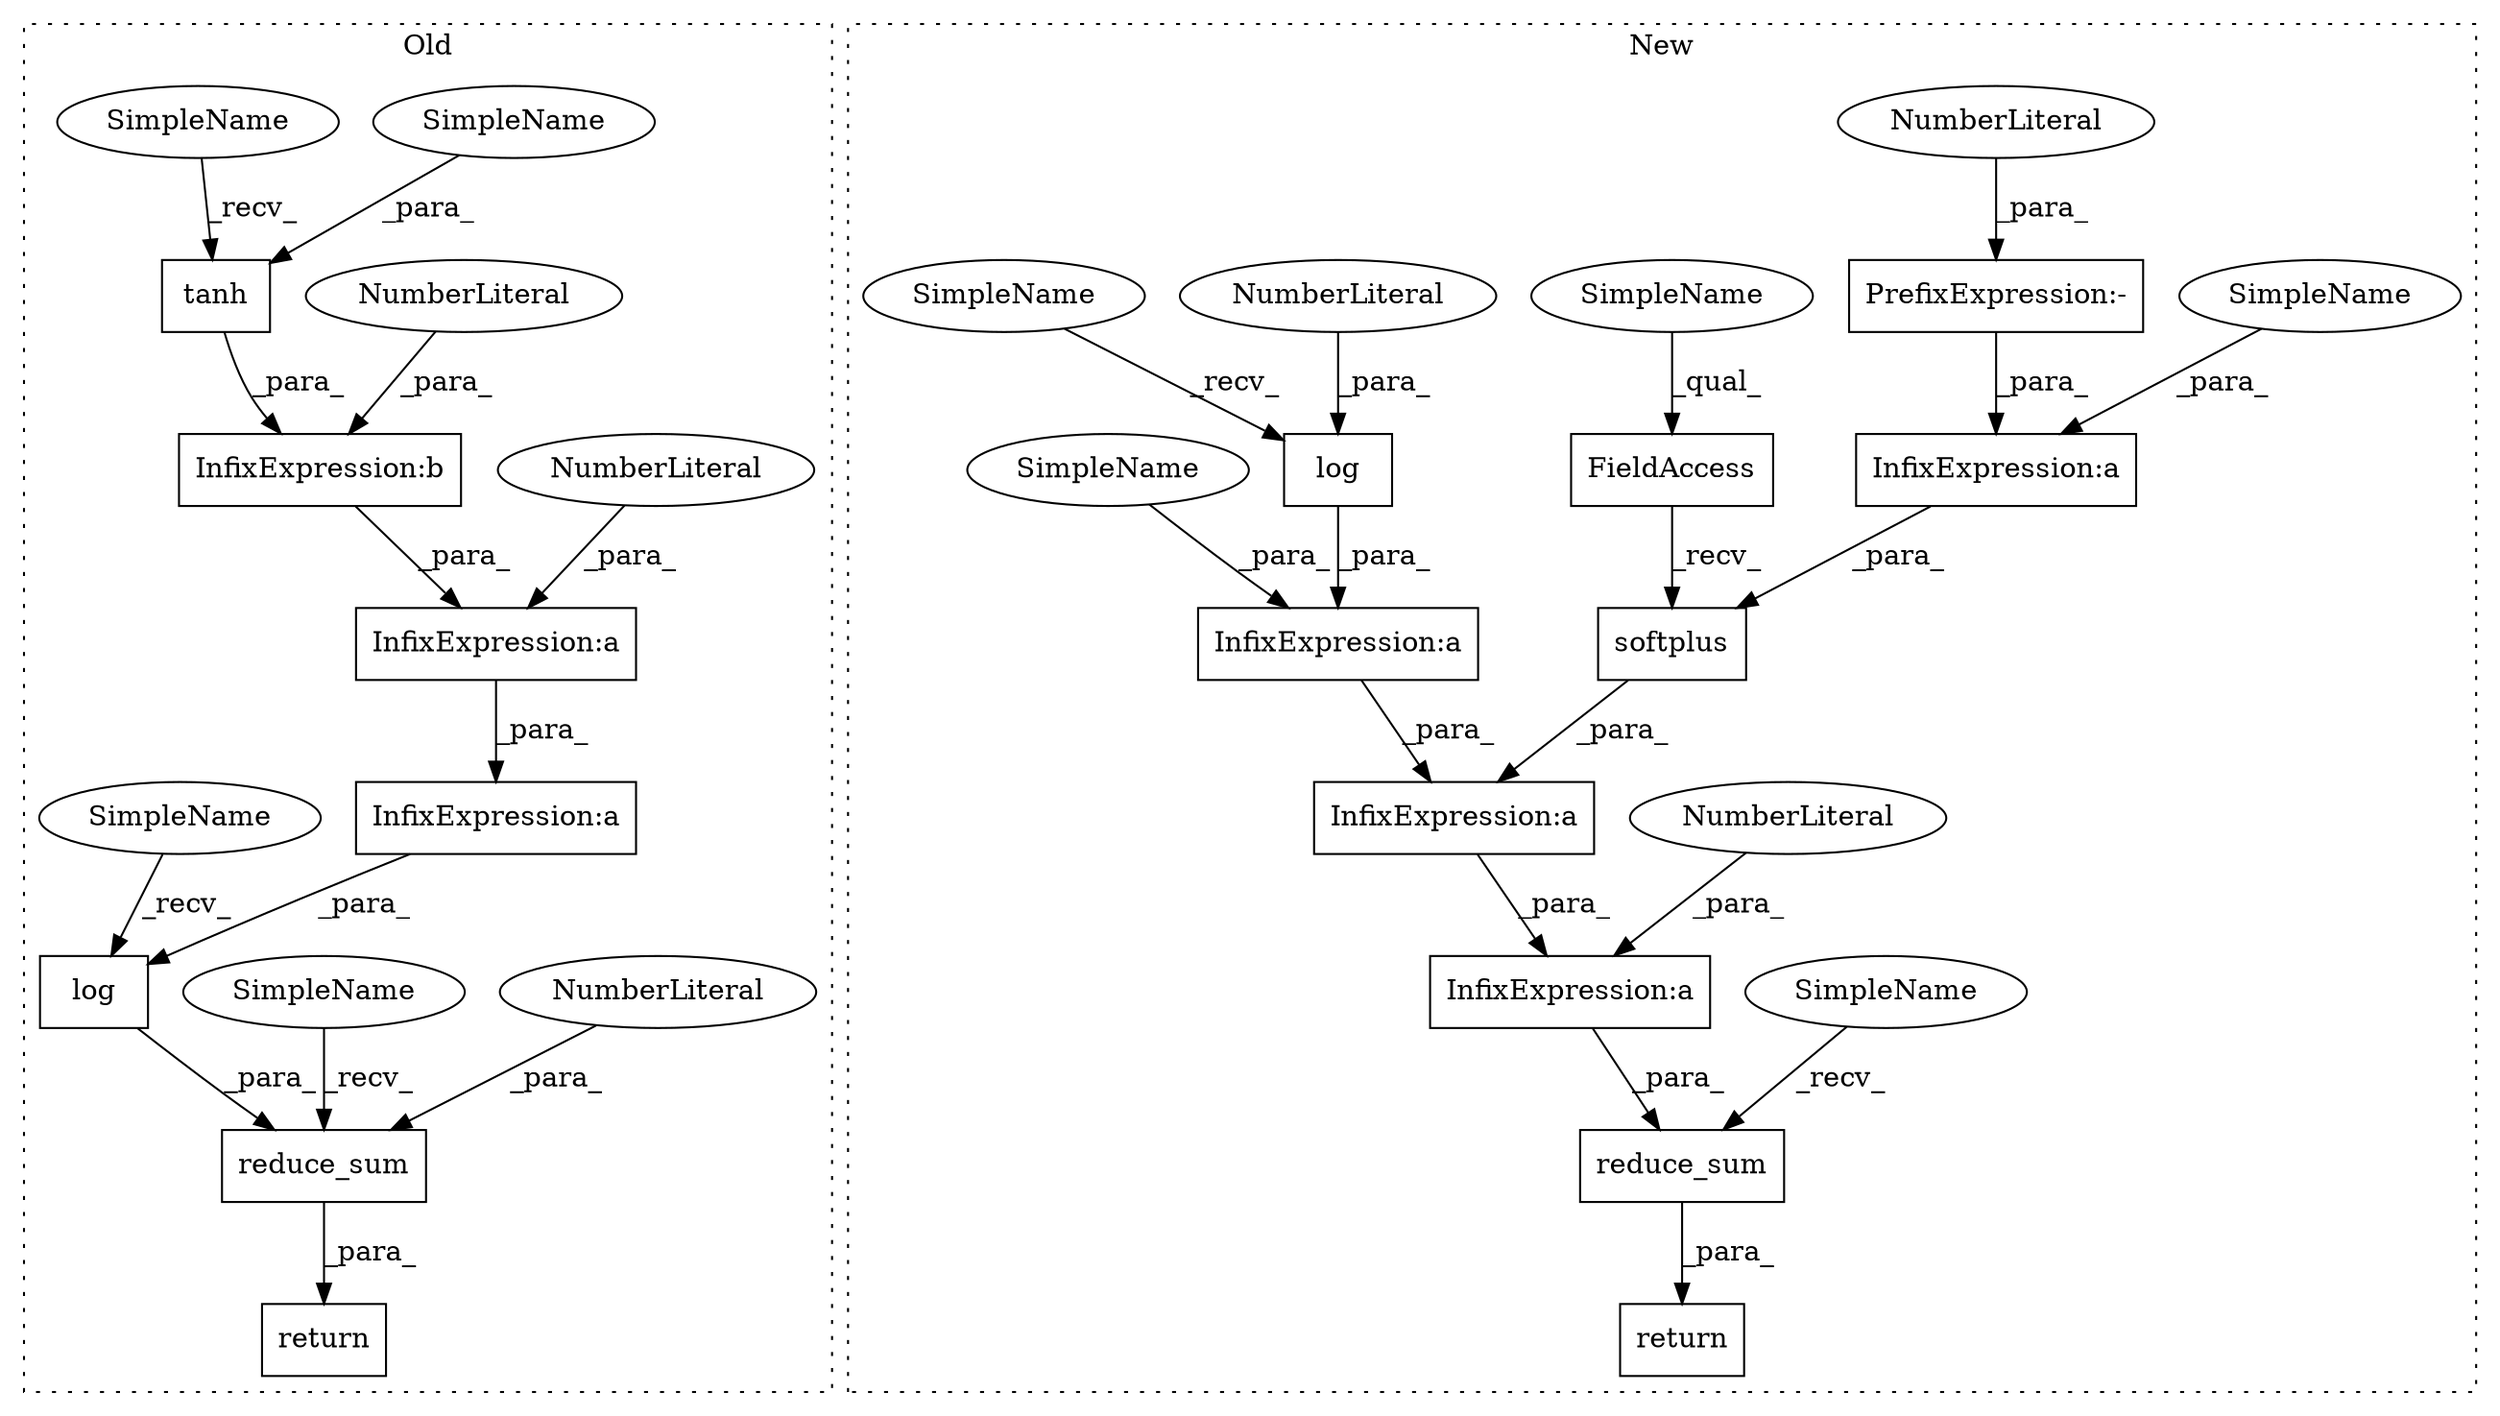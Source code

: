 digraph G {
subgraph cluster0 {
1 [label="log" a="32" s="2983,3029" l="4,1" shape="box"];
4 [label="InfixExpression:a" a="27" s="2989" l="3" shape="box"];
5 [label="NumberLiteral" a="34" s="2988" l="1" shape="ellipse"];
8 [label="tanh" a="32" s="3004,3016" l="5,1" shape="box"];
10 [label="InfixExpression:a" a="27" s="3023" l="3" shape="box"];
12 [label="InfixExpression:b" a="27" s="3017" l="3" shape="box"];
14 [label="NumberLiteral" a="34" s="3020" l="1" shape="ellipse"];
18 [label="reduce_sum" a="32" s="2961,3032" l="11,1" shape="box"];
19 [label="NumberLiteral" a="34" s="3031" l="1" shape="ellipse"];
22 [label="return" a="41" s="2943" l="7" shape="box"];
24 [label="SimpleName" a="42" s="3009" l="7" shape="ellipse"];
27 [label="SimpleName" a="42" s="2950" l="10" shape="ellipse"];
28 [label="SimpleName" a="42" s="2993" l="10" shape="ellipse"];
29 [label="SimpleName" a="42" s="2972" l="10" shape="ellipse"];
label = "Old";
style="dotted";
}
subgraph cluster1 {
2 [label="softplus" a="32" s="3862,3885" l="9,1" shape="box"];
3 [label="FieldAccess" a="22" s="3848" l="13" shape="box"];
6 [label="InfixExpression:a" a="27" s="3810" l="3" shape="box"];
7 [label="InfixExpression:a" a="27" s="3875" l="3" shape="box"];
9 [label="InfixExpression:a" a="27" s="3845" l="3" shape="box"];
11 [label="InfixExpression:a" a="27" s="3834" l="3" shape="box"];
13 [label="reduce_sum" a="32" s="3796,3887" l="11,1" shape="box"];
15 [label="NumberLiteral" a="34" s="3807" l="3" shape="ellipse"];
16 [label="log" a="32" s="3826,3833" l="4,1" shape="box"];
17 [label="NumberLiteral" a="34" s="3830" l="3" shape="ellipse"];
20 [label="PrefixExpression:-" a="38" s="3871" l="1" shape="box"];
21 [label="NumberLiteral" a="34" s="3872" l="3" shape="ellipse"];
23 [label="return" a="41" s="3778" l="7" shape="box"];
25 [label="SimpleName" a="42" s="3878" l="7" shape="ellipse"];
26 [label="SimpleName" a="42" s="3837" l="7" shape="ellipse"];
30 [label="SimpleName" a="42" s="3785" l="10" shape="ellipse"];
31 [label="SimpleName" a="42" s="3848" l="10" shape="ellipse"];
32 [label="SimpleName" a="42" s="3815" l="10" shape="ellipse"];
label = "New";
style="dotted";
}
1 -> 18 [label="_para_"];
2 -> 9 [label="_para_"];
3 -> 2 [label="_recv_"];
4 -> 10 [label="_para_"];
5 -> 4 [label="_para_"];
6 -> 13 [label="_para_"];
7 -> 2 [label="_para_"];
8 -> 12 [label="_para_"];
9 -> 6 [label="_para_"];
10 -> 1 [label="_para_"];
11 -> 9 [label="_para_"];
12 -> 4 [label="_para_"];
13 -> 23 [label="_para_"];
14 -> 12 [label="_para_"];
15 -> 6 [label="_para_"];
16 -> 11 [label="_para_"];
17 -> 16 [label="_para_"];
18 -> 22 [label="_para_"];
19 -> 18 [label="_para_"];
20 -> 7 [label="_para_"];
21 -> 20 [label="_para_"];
24 -> 8 [label="_para_"];
25 -> 7 [label="_para_"];
26 -> 11 [label="_para_"];
27 -> 18 [label="_recv_"];
28 -> 8 [label="_recv_"];
29 -> 1 [label="_recv_"];
30 -> 13 [label="_recv_"];
31 -> 3 [label="_qual_"];
32 -> 16 [label="_recv_"];
}